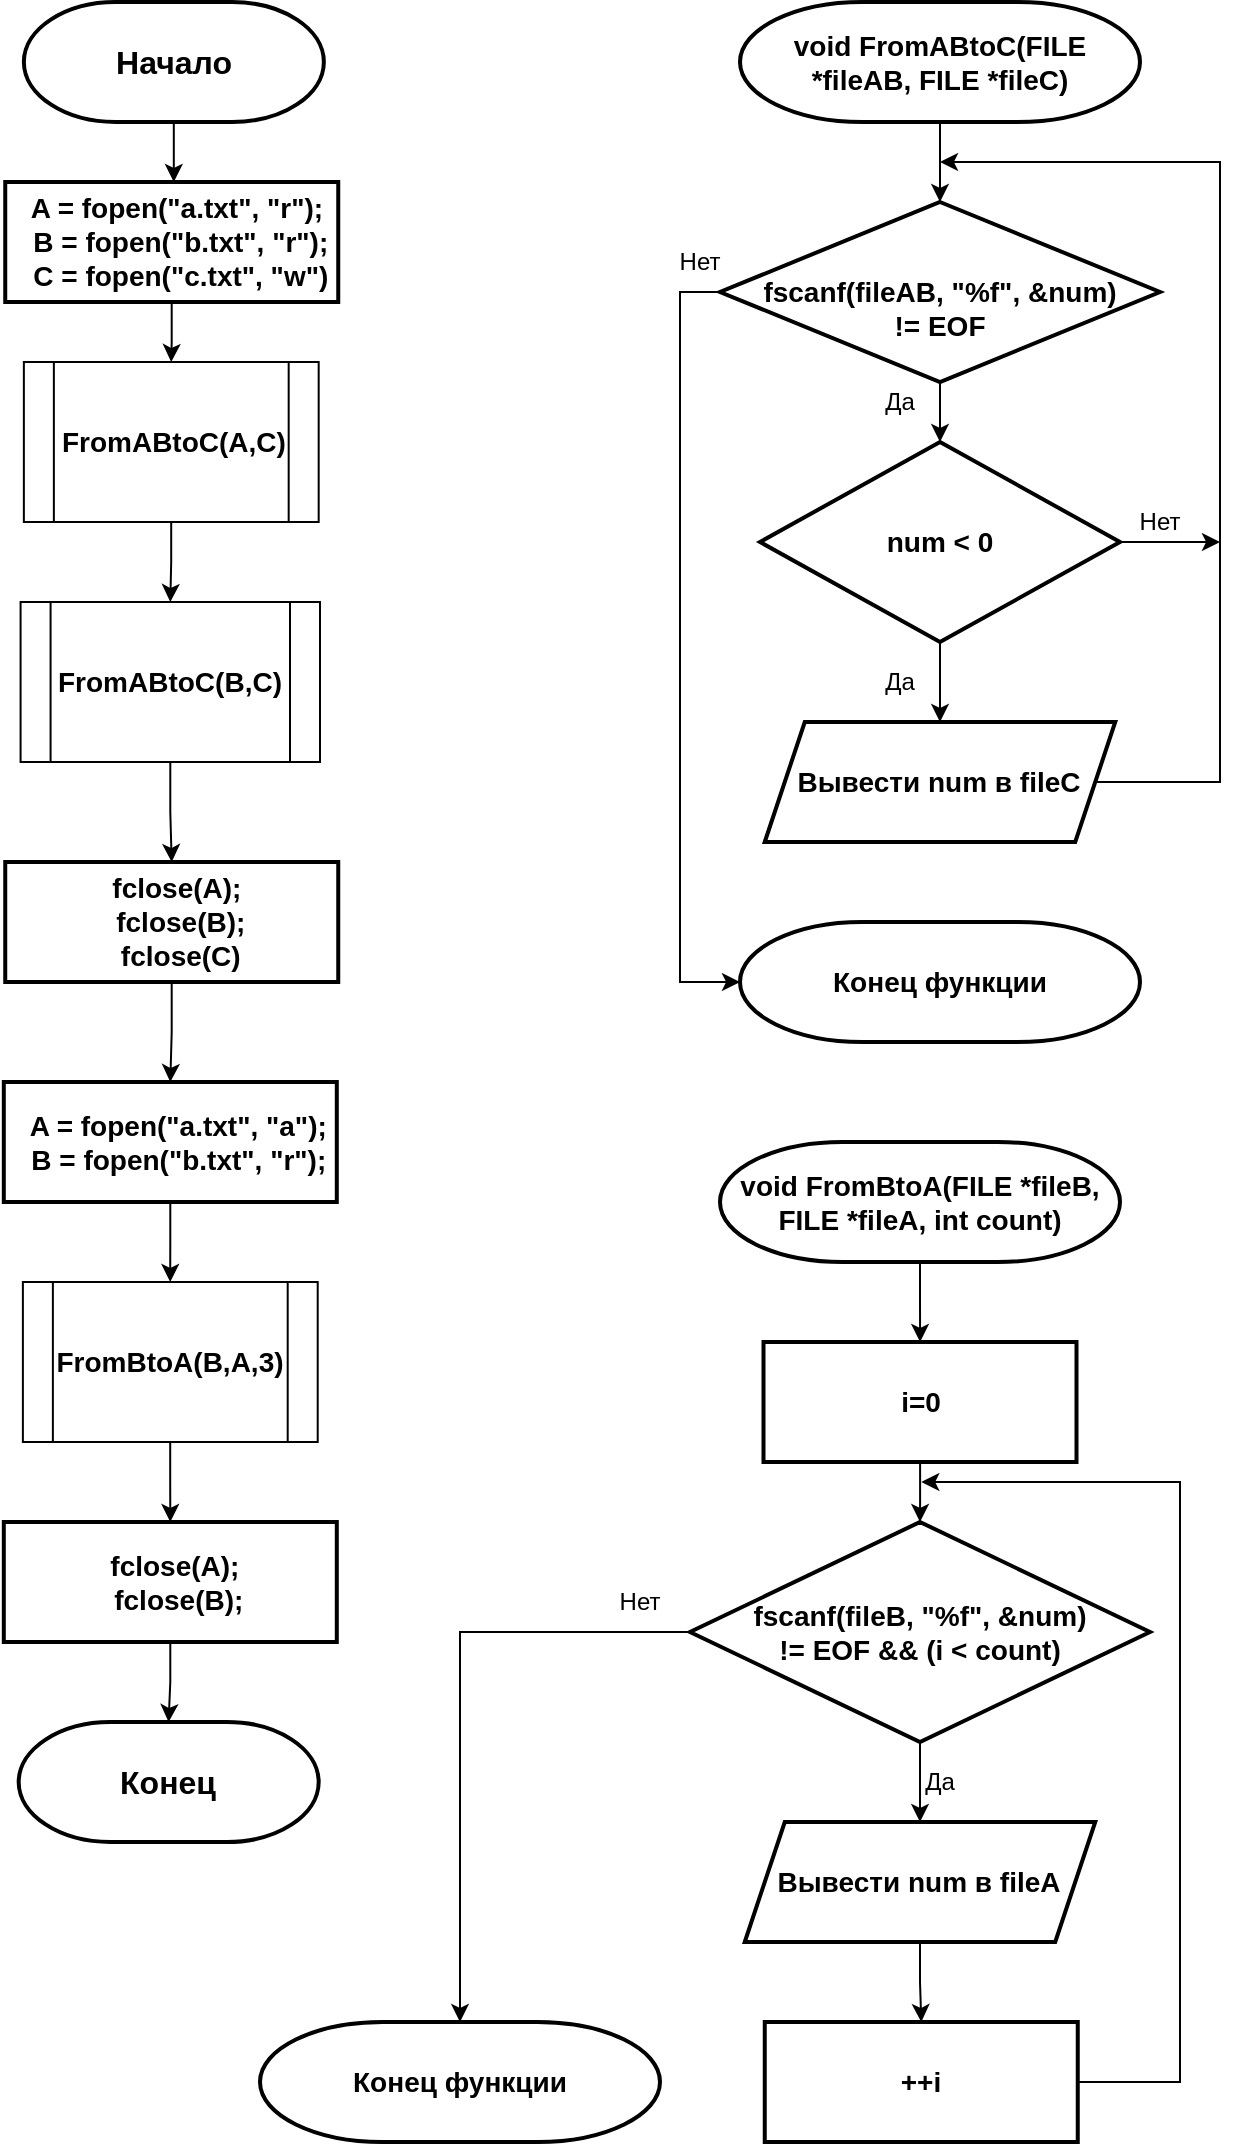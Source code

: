 <mxfile version="15.1.3" type="device" pages="4"><diagram id="C5RBs43oDa-KdzZeNtuy" name="Page-1"><mxGraphModel dx="1086" dy="806" grid="1" gridSize="10" guides="1" tooltips="1" connect="1" arrows="1" fold="1" page="1" pageScale="1" pageWidth="827" pageHeight="1169" math="0" shadow="0"><root><mxCell id="WIyWlLk6GJQsqaUBKTNV-0"/><mxCell id="WIyWlLk6GJQsqaUBKTNV-1" parent="WIyWlLk6GJQsqaUBKTNV-0"/><mxCell id="Ptq85ESF5_KUYw3V7uQU-11" value="" style="edgeStyle=orthogonalEdgeStyle;rounded=0;orthogonalLoop=1;jettySize=auto;html=1;" parent="WIyWlLk6GJQsqaUBKTNV-1" source="hfvhWSDFtPX4NsBE54---0" edge="1"><mxGeometry relative="1" as="geometry"><mxPoint x="176.9" y="120" as="targetPoint"/></mxGeometry></mxCell><mxCell id="hfvhWSDFtPX4NsBE54---0" value="&lt;span style=&quot;font-size: 16px&quot;&gt;&lt;b&gt;Начало&lt;/b&gt;&lt;/span&gt;" style="strokeWidth=2;html=1;shape=mxgraph.flowchart.terminator;whiteSpace=wrap;" parent="WIyWlLk6GJQsqaUBKTNV-1" vertex="1"><mxGeometry x="101.93" y="30" width="150" height="60" as="geometry"/></mxCell><mxCell id="H31zPDQxsQDmhOIUPyNe-3" value="" style="edgeStyle=orthogonalEdgeStyle;rounded=0;orthogonalLoop=1;jettySize=auto;html=1;" edge="1" parent="WIyWlLk6GJQsqaUBKTNV-1" source="hXDG-T_pH44iDQWwBzUL-0" target="H31zPDQxsQDmhOIUPyNe-2"><mxGeometry relative="1" as="geometry"/></mxCell><mxCell id="hXDG-T_pH44iDQWwBzUL-0" value="&lt;div&gt;&lt;div&gt;&lt;span style=&quot;font-size: 14px&quot;&gt;&lt;b&gt;&amp;nbsp;A = fopen(&quot;a.txt&quot;, &quot;r&quot;);&lt;/b&gt;&lt;/span&gt;&lt;/div&gt;&lt;div&gt;&lt;span style=&quot;font-size: 14px&quot;&gt;&lt;b&gt;&amp;nbsp; B = fopen(&quot;b.txt&quot;, &quot;r&quot;);&lt;/b&gt;&lt;/span&gt;&lt;/div&gt;&lt;div&gt;&lt;span style=&quot;font-size: 14px&quot;&gt;&lt;b&gt;&amp;nbsp; C = fopen(&quot;c.txt&quot;, &quot;w&quot;)&lt;/b&gt;&lt;/span&gt;&lt;/div&gt;&lt;/div&gt;" style="whiteSpace=wrap;html=1;strokeWidth=2;align=center;" parent="WIyWlLk6GJQsqaUBKTNV-1" vertex="1"><mxGeometry x="92.62" y="120" width="166.5" height="60" as="geometry"/></mxCell><mxCell id="wGwlai-YhHOn2gVSlIDy-25" value="&lt;span style=&quot;font-size: 16px&quot;&gt;&lt;b&gt;Конец&lt;/b&gt;&lt;/span&gt;" style="strokeWidth=2;html=1;shape=mxgraph.flowchart.terminator;whiteSpace=wrap;" parent="WIyWlLk6GJQsqaUBKTNV-1" vertex="1"><mxGeometry x="99.34" y="890" width="150" height="60" as="geometry"/></mxCell><mxCell id="G3HCpw6bxkaYutHlqhO_-2" value="" style="edgeStyle=orthogonalEdgeStyle;rounded=0;orthogonalLoop=1;jettySize=auto;html=1;" edge="1" parent="WIyWlLk6GJQsqaUBKTNV-1" source="wGwlai-YhHOn2gVSlIDy-27" target="G3HCpw6bxkaYutHlqhO_-0"><mxGeometry relative="1" as="geometry"/></mxCell><mxCell id="wGwlai-YhHOn2gVSlIDy-27" value="&lt;span style=&quot;font-size: 14px&quot;&gt;&lt;b&gt;void FromABtoC(FILE *fileAB, FILE *fileC)&lt;/b&gt;&lt;/span&gt;" style="strokeWidth=2;html=1;shape=mxgraph.flowchart.terminator;whiteSpace=wrap;" parent="WIyWlLk6GJQsqaUBKTNV-1" vertex="1"><mxGeometry x="460" y="30" width="200" height="60" as="geometry"/></mxCell><mxCell id="wGwlai-YhHOn2gVSlIDy-39" value="&lt;span style=&quot;font-size: 14px&quot;&gt;&lt;b&gt;Конец функции&lt;/b&gt;&lt;/span&gt;" style="strokeWidth=2;html=1;shape=mxgraph.flowchart.terminator;whiteSpace=wrap;" parent="WIyWlLk6GJQsqaUBKTNV-1" vertex="1"><mxGeometry x="460" y="490" width="200" height="60" as="geometry"/></mxCell><mxCell id="H31zPDQxsQDmhOIUPyNe-7" value="" style="edgeStyle=orthogonalEdgeStyle;rounded=0;orthogonalLoop=1;jettySize=auto;html=1;" edge="1" parent="WIyWlLk6GJQsqaUBKTNV-1" source="H31zPDQxsQDmhOIUPyNe-0" target="H31zPDQxsQDmhOIUPyNe-6"><mxGeometry relative="1" as="geometry"/></mxCell><mxCell id="H31zPDQxsQDmhOIUPyNe-0" value="&lt;div&gt;&lt;b style=&quot;font-size: 14px&quot;&gt;FromABtoC(B,C)&lt;/b&gt;&lt;br&gt;&lt;/div&gt;" style="shape=process;whiteSpace=wrap;html=1;backgroundOutline=1;" vertex="1" parent="WIyWlLk6GJQsqaUBKTNV-1"><mxGeometry x="100.29" y="330" width="149.71" height="80" as="geometry"/></mxCell><mxCell id="H31zPDQxsQDmhOIUPyNe-4" value="" style="edgeStyle=orthogonalEdgeStyle;rounded=0;orthogonalLoop=1;jettySize=auto;html=1;" edge="1" parent="WIyWlLk6GJQsqaUBKTNV-1" source="H31zPDQxsQDmhOIUPyNe-2" target="H31zPDQxsQDmhOIUPyNe-0"><mxGeometry relative="1" as="geometry"/></mxCell><mxCell id="H31zPDQxsQDmhOIUPyNe-2" value="&lt;div&gt;&lt;b style=&quot;font-size: 14px&quot;&gt;&amp;nbsp;FromABtoC(A,C)&lt;/b&gt;&lt;br&gt;&lt;/div&gt;" style="shape=process;whiteSpace=wrap;html=1;backgroundOutline=1;" vertex="1" parent="WIyWlLk6GJQsqaUBKTNV-1"><mxGeometry x="101.93" y="210" width="147.41" height="80" as="geometry"/></mxCell><mxCell id="H31zPDQxsQDmhOIUPyNe-12" value="" style="edgeStyle=orthogonalEdgeStyle;rounded=0;orthogonalLoop=1;jettySize=auto;html=1;" edge="1" parent="WIyWlLk6GJQsqaUBKTNV-1" source="H31zPDQxsQDmhOIUPyNe-6" target="H31zPDQxsQDmhOIUPyNe-8"><mxGeometry relative="1" as="geometry"/></mxCell><mxCell id="H31zPDQxsQDmhOIUPyNe-6" value="&lt;div&gt;&lt;b style=&quot;font-size: 14px&quot;&gt;&amp;nbsp;fclose(A);&lt;/b&gt;&lt;br&gt;&lt;/div&gt;&lt;div&gt;&lt;span style=&quot;font-size: 14px&quot;&gt;&lt;b&gt;&amp;nbsp; fclose(B);&lt;/b&gt;&lt;/span&gt;&lt;/div&gt;&lt;div&gt;&lt;span style=&quot;font-size: 14px&quot;&gt;&lt;b&gt;&amp;nbsp; fclose(C)&lt;/b&gt;&lt;/span&gt;&lt;/div&gt;" style="whiteSpace=wrap;html=1;strokeWidth=2;align=center;" vertex="1" parent="WIyWlLk6GJQsqaUBKTNV-1"><mxGeometry x="92.62" y="460" width="166.5" height="60" as="geometry"/></mxCell><mxCell id="H31zPDQxsQDmhOIUPyNe-11" value="" style="edgeStyle=orthogonalEdgeStyle;rounded=0;orthogonalLoop=1;jettySize=auto;html=1;" edge="1" parent="WIyWlLk6GJQsqaUBKTNV-1" source="H31zPDQxsQDmhOIUPyNe-8" target="H31zPDQxsQDmhOIUPyNe-9"><mxGeometry relative="1" as="geometry"/></mxCell><mxCell id="H31zPDQxsQDmhOIUPyNe-8" value="&lt;div&gt;&lt;b style=&quot;font-size: 14px&quot;&gt;&amp;nbsp; A = fopen(&quot;a.txt&quot;, &quot;a&quot;);&lt;/b&gt;&lt;br&gt;&lt;/div&gt;&lt;div&gt;&lt;span style=&quot;font-size: 14px&quot;&gt;&lt;b&gt;&amp;nbsp; B = fopen(&quot;b.txt&quot;, &quot;r&quot;);&lt;/b&gt;&lt;/span&gt;&lt;/div&gt;" style="whiteSpace=wrap;html=1;strokeWidth=2;align=center;" vertex="1" parent="WIyWlLk6GJQsqaUBKTNV-1"><mxGeometry x="91.9" y="570" width="166.5" height="60" as="geometry"/></mxCell><mxCell id="H31zPDQxsQDmhOIUPyNe-14" value="" style="edgeStyle=orthogonalEdgeStyle;rounded=0;orthogonalLoop=1;jettySize=auto;html=1;" edge="1" parent="WIyWlLk6GJQsqaUBKTNV-1" source="H31zPDQxsQDmhOIUPyNe-9" target="H31zPDQxsQDmhOIUPyNe-13"><mxGeometry relative="1" as="geometry"/></mxCell><mxCell id="H31zPDQxsQDmhOIUPyNe-9" value="&lt;div&gt;&lt;span style=&quot;font-size: 14px&quot;&gt;&lt;b&gt;FromBtoA(B,A,3)&lt;/b&gt;&lt;/span&gt;&lt;br&gt;&lt;/div&gt;" style="shape=process;whiteSpace=wrap;html=1;backgroundOutline=1;" vertex="1" parent="WIyWlLk6GJQsqaUBKTNV-1"><mxGeometry x="101.44" y="670" width="147.41" height="80" as="geometry"/></mxCell><mxCell id="H31zPDQxsQDmhOIUPyNe-15" value="" style="edgeStyle=orthogonalEdgeStyle;rounded=0;orthogonalLoop=1;jettySize=auto;html=1;" edge="1" parent="WIyWlLk6GJQsqaUBKTNV-1" source="H31zPDQxsQDmhOIUPyNe-13" target="wGwlai-YhHOn2gVSlIDy-25"><mxGeometry relative="1" as="geometry"/></mxCell><mxCell id="H31zPDQxsQDmhOIUPyNe-13" value="&lt;div&gt;&lt;b style=&quot;font-size: 14px&quot;&gt;&amp;nbsp;fclose(A);&lt;/b&gt;&lt;br&gt;&lt;/div&gt;&lt;div&gt;&lt;span style=&quot;font-size: 14px&quot;&gt;&lt;b&gt;&amp;nbsp; fclose(B);&lt;/b&gt;&lt;/span&gt;&lt;/div&gt;" style="whiteSpace=wrap;html=1;strokeWidth=2;align=center;" vertex="1" parent="WIyWlLk6GJQsqaUBKTNV-1"><mxGeometry x="91.9" y="790" width="166.5" height="60" as="geometry"/></mxCell><mxCell id="G3HCpw6bxkaYutHlqhO_-4" value="" style="edgeStyle=orthogonalEdgeStyle;rounded=0;orthogonalLoop=1;jettySize=auto;html=1;" edge="1" parent="WIyWlLk6GJQsqaUBKTNV-1" source="G3HCpw6bxkaYutHlqhO_-0" target="G3HCpw6bxkaYutHlqhO_-3"><mxGeometry relative="1" as="geometry"/></mxCell><mxCell id="oV9GXFtz3Xyc-6rgiZcI-5" style="edgeStyle=orthogonalEdgeStyle;rounded=0;orthogonalLoop=1;jettySize=auto;html=1;entryX=0;entryY=0.5;entryDx=0;entryDy=0;entryPerimeter=0;" edge="1" parent="WIyWlLk6GJQsqaUBKTNV-1" source="G3HCpw6bxkaYutHlqhO_-0" target="wGwlai-YhHOn2gVSlIDy-39"><mxGeometry relative="1" as="geometry"><Array as="points"><mxPoint x="430" y="175"/><mxPoint x="430" y="520"/></Array></mxGeometry></mxCell><mxCell id="G3HCpw6bxkaYutHlqhO_-0" value="&lt;span style=&quot;font-size: 14px&quot;&gt;&lt;b&gt;&lt;br&gt;fscanf(fileAB, &quot;%f&quot;, &amp;amp;num) &lt;br&gt;!= EOF&lt;/b&gt;&lt;/span&gt;" style="rhombus;whiteSpace=wrap;html=1;strokeWidth=2;" vertex="1" parent="WIyWlLk6GJQsqaUBKTNV-1"><mxGeometry x="450" y="130" width="220" height="90" as="geometry"/></mxCell><mxCell id="oV9GXFtz3Xyc-6rgiZcI-1" value="" style="edgeStyle=orthogonalEdgeStyle;rounded=0;orthogonalLoop=1;jettySize=auto;html=1;" edge="1" parent="WIyWlLk6GJQsqaUBKTNV-1" source="G3HCpw6bxkaYutHlqhO_-3" target="oV9GXFtz3Xyc-6rgiZcI-0"><mxGeometry relative="1" as="geometry"/></mxCell><mxCell id="oV9GXFtz3Xyc-6rgiZcI-4" style="edgeStyle=orthogonalEdgeStyle;rounded=0;orthogonalLoop=1;jettySize=auto;html=1;" edge="1" parent="WIyWlLk6GJQsqaUBKTNV-1" source="G3HCpw6bxkaYutHlqhO_-3"><mxGeometry relative="1" as="geometry"><mxPoint x="700" y="300" as="targetPoint"/></mxGeometry></mxCell><mxCell id="G3HCpw6bxkaYutHlqhO_-3" value="&lt;span style=&quot;font-size: 14px&quot;&gt;&lt;b&gt;num &amp;lt; 0&lt;/b&gt;&lt;/span&gt;" style="rhombus;whiteSpace=wrap;html=1;strokeWidth=2;" vertex="1" parent="WIyWlLk6GJQsqaUBKTNV-1"><mxGeometry x="470" y="250" width="180" height="100" as="geometry"/></mxCell><mxCell id="oV9GXFtz3Xyc-6rgiZcI-3" style="edgeStyle=orthogonalEdgeStyle;rounded=0;orthogonalLoop=1;jettySize=auto;html=1;" edge="1" parent="WIyWlLk6GJQsqaUBKTNV-1" source="oV9GXFtz3Xyc-6rgiZcI-0"><mxGeometry relative="1" as="geometry"><mxPoint x="560" y="110" as="targetPoint"/><Array as="points"><mxPoint x="700" y="420"/><mxPoint x="700" y="110"/></Array></mxGeometry></mxCell><mxCell id="oV9GXFtz3Xyc-6rgiZcI-0" value="&lt;font style=&quot;font-size: 14px&quot;&gt;&lt;b&gt;Вывести num в fileC&lt;/b&gt;&lt;b&gt;&lt;br&gt;&lt;/b&gt;&lt;/font&gt;" style="shape=parallelogram;perimeter=parallelogramPerimeter;whiteSpace=wrap;html=1;fixedSize=1;strokeWidth=2;" vertex="1" parent="WIyWlLk6GJQsqaUBKTNV-1"><mxGeometry x="472.38" y="390" width="175.24" height="60" as="geometry"/></mxCell><mxCell id="FTjiBq8rA7sNp2hpqfZW-0" value="Нет" style="text;html=1;strokeColor=none;fillColor=none;align=center;verticalAlign=middle;whiteSpace=wrap;rounded=0;" vertex="1" parent="WIyWlLk6GJQsqaUBKTNV-1"><mxGeometry x="650" y="280" width="40" height="20" as="geometry"/></mxCell><mxCell id="FTjiBq8rA7sNp2hpqfZW-1" value="Нет" style="text;html=1;strokeColor=none;fillColor=none;align=center;verticalAlign=middle;whiteSpace=wrap;rounded=0;" vertex="1" parent="WIyWlLk6GJQsqaUBKTNV-1"><mxGeometry x="420" y="150" width="40" height="20" as="geometry"/></mxCell><mxCell id="Wok4RfOipaQFOhetkYJ--0" value="Да" style="text;html=1;strokeColor=none;fillColor=none;align=center;verticalAlign=middle;whiteSpace=wrap;rounded=0;" vertex="1" parent="WIyWlLk6GJQsqaUBKTNV-1"><mxGeometry x="520" y="360" width="40" height="20" as="geometry"/></mxCell><mxCell id="Wok4RfOipaQFOhetkYJ--1" value="Да" style="text;html=1;strokeColor=none;fillColor=none;align=center;verticalAlign=middle;whiteSpace=wrap;rounded=0;" vertex="1" parent="WIyWlLk6GJQsqaUBKTNV-1"><mxGeometry x="520" y="220" width="40" height="20" as="geometry"/></mxCell><mxCell id="Wok4RfOipaQFOhetkYJ--4" value="" style="edgeStyle=orthogonalEdgeStyle;rounded=0;orthogonalLoop=1;jettySize=auto;html=1;" edge="1" parent="WIyWlLk6GJQsqaUBKTNV-1" source="Wok4RfOipaQFOhetkYJ--2" target="Wok4RfOipaQFOhetkYJ--3"><mxGeometry relative="1" as="geometry"/></mxCell><mxCell id="Wok4RfOipaQFOhetkYJ--2" value="&lt;span style=&quot;font-size: 14px&quot;&gt;&lt;b&gt;void FromBtoA(FILE *fileB, FILE *fileA, int count)&lt;/b&gt;&lt;/span&gt;" style="strokeWidth=2;html=1;shape=mxgraph.flowchart.terminator;whiteSpace=wrap;" vertex="1" parent="WIyWlLk6GJQsqaUBKTNV-1"><mxGeometry x="450" y="600" width="200" height="60" as="geometry"/></mxCell><mxCell id="Wok4RfOipaQFOhetkYJ--6" value="" style="edgeStyle=orthogonalEdgeStyle;rounded=0;orthogonalLoop=1;jettySize=auto;html=1;" edge="1" parent="WIyWlLk6GJQsqaUBKTNV-1" source="Wok4RfOipaQFOhetkYJ--3" target="Wok4RfOipaQFOhetkYJ--5"><mxGeometry relative="1" as="geometry"/></mxCell><mxCell id="Wok4RfOipaQFOhetkYJ--3" value="&lt;span style=&quot;font-size: 14px&quot;&gt;&lt;b&gt;i=0&lt;/b&gt;&lt;/span&gt;" style="whiteSpace=wrap;html=1;strokeWidth=2;align=center;" vertex="1" parent="WIyWlLk6GJQsqaUBKTNV-1"><mxGeometry x="471.75" y="700" width="156.5" height="60" as="geometry"/></mxCell><mxCell id="Wok4RfOipaQFOhetkYJ--11" value="" style="edgeStyle=orthogonalEdgeStyle;rounded=0;orthogonalLoop=1;jettySize=auto;html=1;" edge="1" parent="WIyWlLk6GJQsqaUBKTNV-1" source="Wok4RfOipaQFOhetkYJ--5" target="Wok4RfOipaQFOhetkYJ--9"><mxGeometry relative="1" as="geometry"/></mxCell><mxCell id="Wok4RfOipaQFOhetkYJ--18" style="edgeStyle=orthogonalEdgeStyle;rounded=0;orthogonalLoop=1;jettySize=auto;html=1;entryX=0.5;entryY=0;entryDx=0;entryDy=0;entryPerimeter=0;" edge="1" parent="WIyWlLk6GJQsqaUBKTNV-1" source="Wok4RfOipaQFOhetkYJ--5" target="Wok4RfOipaQFOhetkYJ--13"><mxGeometry relative="1" as="geometry"/></mxCell><mxCell id="Wok4RfOipaQFOhetkYJ--5" value="&lt;span style=&quot;font-size: 14px&quot;&gt;&lt;b&gt;fscanf(fileB, &quot;%f&quot;, &amp;amp;num) &lt;br&gt;!= EOF &amp;amp;&amp;amp; (i &amp;lt; count)&lt;/b&gt;&lt;/span&gt;" style="rhombus;whiteSpace=wrap;html=1;strokeWidth=2;" vertex="1" parent="WIyWlLk6GJQsqaUBKTNV-1"><mxGeometry x="435" y="790" width="230" height="110" as="geometry"/></mxCell><mxCell id="Wok4RfOipaQFOhetkYJ--17" style="edgeStyle=orthogonalEdgeStyle;rounded=0;orthogonalLoop=1;jettySize=auto;html=1;" edge="1" parent="WIyWlLk6GJQsqaUBKTNV-1" source="Wok4RfOipaQFOhetkYJ--7"><mxGeometry relative="1" as="geometry"><mxPoint x="550.63" y="770" as="targetPoint"/><Array as="points"><mxPoint x="680" y="1070"/><mxPoint x="680" y="770"/></Array></mxGeometry></mxCell><mxCell id="Wok4RfOipaQFOhetkYJ--7" value="&lt;span style=&quot;font-size: 14px&quot;&gt;&lt;b&gt;++i&lt;/b&gt;&lt;/span&gt;" style="whiteSpace=wrap;html=1;strokeWidth=2;align=center;" vertex="1" parent="WIyWlLk6GJQsqaUBKTNV-1"><mxGeometry x="472.38" y="1040" width="156.5" height="60" as="geometry"/></mxCell><mxCell id="Wok4RfOipaQFOhetkYJ--12" value="" style="edgeStyle=orthogonalEdgeStyle;rounded=0;orthogonalLoop=1;jettySize=auto;html=1;" edge="1" parent="WIyWlLk6GJQsqaUBKTNV-1" source="Wok4RfOipaQFOhetkYJ--9" target="Wok4RfOipaQFOhetkYJ--7"><mxGeometry relative="1" as="geometry"/></mxCell><mxCell id="Wok4RfOipaQFOhetkYJ--9" value="&lt;font style=&quot;font-size: 14px&quot;&gt;&lt;b&gt;Вывести num в fileA&lt;/b&gt;&lt;b&gt;&lt;br&gt;&lt;/b&gt;&lt;/font&gt;" style="shape=parallelogram;perimeter=parallelogramPerimeter;whiteSpace=wrap;html=1;fixedSize=1;strokeWidth=2;" vertex="1" parent="WIyWlLk6GJQsqaUBKTNV-1"><mxGeometry x="462.38" y="940" width="175.24" height="60" as="geometry"/></mxCell><mxCell id="Wok4RfOipaQFOhetkYJ--13" value="&lt;span style=&quot;font-size: 14px&quot;&gt;&lt;b&gt;Конец функции&lt;/b&gt;&lt;/span&gt;" style="strokeWidth=2;html=1;shape=mxgraph.flowchart.terminator;whiteSpace=wrap;" vertex="1" parent="WIyWlLk6GJQsqaUBKTNV-1"><mxGeometry x="220" y="1040" width="200" height="60" as="geometry"/></mxCell><mxCell id="Wok4RfOipaQFOhetkYJ--19" value="Нет" style="text;html=1;strokeColor=none;fillColor=none;align=center;verticalAlign=middle;whiteSpace=wrap;rounded=0;" vertex="1" parent="WIyWlLk6GJQsqaUBKTNV-1"><mxGeometry x="390" y="820" width="40" height="20" as="geometry"/></mxCell><mxCell id="Wok4RfOipaQFOhetkYJ--20" value="Да" style="text;html=1;strokeColor=none;fillColor=none;align=center;verticalAlign=middle;whiteSpace=wrap;rounded=0;" vertex="1" parent="WIyWlLk6GJQsqaUBKTNV-1"><mxGeometry x="540" y="910" width="40" height="20" as="geometry"/></mxCell></root></mxGraphModel></diagram><diagram id="lX83ypKC1aM4emzb1Q5z" name="Страница 2"><mxGraphModel dx="1086" dy="806" grid="1" gridSize="10" guides="1" tooltips="1" connect="1" arrows="1" fold="1" page="1" pageScale="1" pageWidth="827" pageHeight="1169" math="0" shadow="0"><root><mxCell id="vwYXbMTYnCCBdXtdUReJ-0"/><mxCell id="vwYXbMTYnCCBdXtdUReJ-1" parent="vwYXbMTYnCCBdXtdUReJ-0"/><mxCell id="ei7x9HeuVOWxZriD2nOq-8" value="" style="edgeStyle=orthogonalEdgeStyle;rounded=0;orthogonalLoop=1;jettySize=auto;html=1;" parent="vwYXbMTYnCCBdXtdUReJ-1" source="s8onxrJNwcTlxJqGMMtF-0" target="_80FU2v465T9VVdTDA2p-0" edge="1"><mxGeometry relative="1" as="geometry"/></mxCell><mxCell id="s8onxrJNwcTlxJqGMMtF-0" value="&lt;b style=&quot;font-size: 14px&quot;&gt;RandomMatrix (int mtrx[][n]&lt;/b&gt;&lt;b style=&quot;font-size: 14px&quot;&gt;)&lt;/b&gt;" style="strokeWidth=2;html=1;shape=mxgraph.flowchart.terminator;whiteSpace=wrap;" parent="vwYXbMTYnCCBdXtdUReJ-1" vertex="1"><mxGeometry x="140" y="50" width="200" height="60" as="geometry"/></mxCell><mxCell id="ei7x9HeuVOWxZriD2nOq-9" value="" style="edgeStyle=orthogonalEdgeStyle;rounded=0;orthogonalLoop=1;jettySize=auto;html=1;" parent="vwYXbMTYnCCBdXtdUReJ-1" source="_80FU2v465T9VVdTDA2p-0" target="ei7x9HeuVOWxZriD2nOq-3" edge="1"><mxGeometry relative="1" as="geometry"/></mxCell><mxCell id="_80FU2v465T9VVdTDA2p-0" value="&lt;div style=&quot;font-size: 14px&quot;&gt;&lt;div&gt;&lt;b&gt;a_min=0&lt;/b&gt;&lt;/div&gt;&lt;div&gt;&lt;b&gt;a_max=0&lt;/b&gt;&lt;b&gt;&lt;br&gt;&lt;/b&gt;&lt;/div&gt;&lt;/div&gt;" style="whiteSpace=wrap;html=1;strokeWidth=2;align=center;" parent="vwYXbMTYnCCBdXtdUReJ-1" vertex="1"><mxGeometry x="156.75" y="150" width="166.5" height="60" as="geometry"/></mxCell><mxCell id="ei7x9HeuVOWxZriD2nOq-10" value="" style="edgeStyle=orthogonalEdgeStyle;rounded=0;orthogonalLoop=1;jettySize=auto;html=1;" parent="vwYXbMTYnCCBdXtdUReJ-1" source="ei7x9HeuVOWxZriD2nOq-3" target="ei7x9HeuVOWxZriD2nOq-5" edge="1"><mxGeometry relative="1" as="geometry"/></mxCell><mxCell id="YUIhYdVwMjZ5DYxQp4b9-1" style="edgeStyle=orthogonalEdgeStyle;rounded=0;orthogonalLoop=1;jettySize=auto;html=1;entryX=0.5;entryY=0;entryDx=0;entryDy=0;entryPerimeter=0;" parent="vwYXbMTYnCCBdXtdUReJ-1" source="ei7x9HeuVOWxZriD2nOq-3" target="YUIhYdVwMjZ5DYxQp4b9-0" edge="1"><mxGeometry relative="1" as="geometry"><Array as="points"><mxPoint x="130" y="280"/><mxPoint x="130" y="440"/><mxPoint x="240" y="440"/></Array></mxGeometry></mxCell><mxCell id="ei7x9HeuVOWxZriD2nOq-3" value="&lt;b style=&quot;font-size: 14px&quot;&gt;a_min &amp;gt;=&amp;nbsp;&lt;/b&gt;&lt;b style=&quot;font-size: 14px&quot;&gt;a_max&lt;/b&gt;" style="rhombus;whiteSpace=wrap;html=1;strokeWidth=2;" parent="vwYXbMTYnCCBdXtdUReJ-1" vertex="1"><mxGeometry x="165" y="240" width="150" height="80" as="geometry"/></mxCell><mxCell id="YUIhYdVwMjZ5DYxQp4b9-2" style="edgeStyle=orthogonalEdgeStyle;rounded=0;orthogonalLoop=1;jettySize=auto;html=1;" parent="vwYXbMTYnCCBdXtdUReJ-1" source="ei7x9HeuVOWxZriD2nOq-5" edge="1"><mxGeometry relative="1" as="geometry"><mxPoint x="240" y="230" as="targetPoint"/><Array as="points"><mxPoint x="360" y="380"/><mxPoint x="360" y="230"/></Array></mxGeometry></mxCell><mxCell id="ei7x9HeuVOWxZriD2nOq-5" value="&lt;font style=&quot;font-size: 14px&quot;&gt;&lt;b&gt;Ввести диапазон &lt;br&gt;допуст. знач.&lt;br&gt;&lt;/b&gt;&lt;/font&gt;" style="shape=parallelogram;perimeter=parallelogramPerimeter;whiteSpace=wrap;html=1;fixedSize=1;strokeWidth=2;" parent="vwYXbMTYnCCBdXtdUReJ-1" vertex="1"><mxGeometry x="152.38" y="350" width="175.24" height="60" as="geometry"/></mxCell><mxCell id="ei7x9HeuVOWxZriD2nOq-7" value="Нет" style="text;html=1;strokeColor=none;fillColor=none;align=center;verticalAlign=middle;whiteSpace=wrap;rounded=0;" parent="vwYXbMTYnCCBdXtdUReJ-1" vertex="1"><mxGeometry x="125" y="260" width="40" height="20" as="geometry"/></mxCell><mxCell id="ei7x9HeuVOWxZriD2nOq-11" value="Да" style="text;html=1;strokeColor=none;fillColor=none;align=center;verticalAlign=middle;whiteSpace=wrap;rounded=0;" parent="vwYXbMTYnCCBdXtdUReJ-1" vertex="1"><mxGeometry x="190" y="320" width="40" height="20" as="geometry"/></mxCell><mxCell id="JQpGlK46mMrhW7uLU7D6-1" value="" style="edgeStyle=orthogonalEdgeStyle;rounded=0;orthogonalLoop=1;jettySize=auto;html=1;" parent="vwYXbMTYnCCBdXtdUReJ-1" source="YUIhYdVwMjZ5DYxQp4b9-0" target="JQpGlK46mMrhW7uLU7D6-0" edge="1"><mxGeometry relative="1" as="geometry"/></mxCell><mxCell id="YUIhYdVwMjZ5DYxQp4b9-0" value="&lt;span style=&quot;font-size: 14px&quot;&gt;&lt;b&gt;i=0;i&amp;lt;N;i++&lt;/b&gt;&lt;/span&gt;" style="strokeWidth=2;html=1;shape=mxgraph.flowchart.loop_limit;whiteSpace=wrap;" parent="vwYXbMTYnCCBdXtdUReJ-1" vertex="1"><mxGeometry x="171.5" y="470" width="137" height="70" as="geometry"/></mxCell><mxCell id="puc0I5g4IkVWAAj04Hdy-2" value="" style="edgeStyle=orthogonalEdgeStyle;rounded=0;orthogonalLoop=1;jettySize=auto;html=1;" parent="vwYXbMTYnCCBdXtdUReJ-1" source="JQpGlK46mMrhW7uLU7D6-0" target="oHnkA6MNSmn7bzBruakG-0" edge="1"><mxGeometry relative="1" as="geometry"/></mxCell><mxCell id="JQpGlK46mMrhW7uLU7D6-0" value="&lt;span style=&quot;font-size: 14px&quot;&gt;&lt;b&gt;j=0;j&amp;lt;N;j++&lt;/b&gt;&lt;/span&gt;" style="strokeWidth=2;html=1;shape=mxgraph.flowchart.loop_limit;whiteSpace=wrap;" parent="vwYXbMTYnCCBdXtdUReJ-1" vertex="1"><mxGeometry x="171.5" y="580" width="137" height="70" as="geometry"/></mxCell><mxCell id="puc0I5g4IkVWAAj04Hdy-3" value="" style="edgeStyle=orthogonalEdgeStyle;rounded=0;orthogonalLoop=1;jettySize=auto;html=1;" parent="vwYXbMTYnCCBdXtdUReJ-1" source="oHnkA6MNSmn7bzBruakG-0" target="puc0I5g4IkVWAAj04Hdy-1" edge="1"><mxGeometry relative="1" as="geometry"/></mxCell><mxCell id="oHnkA6MNSmn7bzBruakG-0" value="&lt;div style=&quot;font-size: 14px&quot;&gt;&lt;b&gt;mtrx[i][j] = rand()%&lt;/b&gt;&lt;br&gt;&lt;/div&gt;&lt;div style=&quot;font-size: 14px&quot;&gt;&lt;b&gt;(a_max-a_min)+a_min&lt;/b&gt;&lt;/div&gt;" style="whiteSpace=wrap;html=1;strokeWidth=2;align=center;" parent="vwYXbMTYnCCBdXtdUReJ-1" vertex="1"><mxGeometry x="156.75" y="680" width="166.5" height="60" as="geometry"/></mxCell><mxCell id="NThgmvg3vM_g3SxpDERL-1" value="" style="edgeStyle=orthogonalEdgeStyle;rounded=0;orthogonalLoop=1;jettySize=auto;html=1;" parent="vwYXbMTYnCCBdXtdUReJ-1" source="puc0I5g4IkVWAAj04Hdy-0" target="NThgmvg3vM_g3SxpDERL-0" edge="1"><mxGeometry relative="1" as="geometry"/></mxCell><mxCell id="puc0I5g4IkVWAAj04Hdy-0" value="&lt;span style=&quot;font-size: 14px&quot;&gt;&lt;b&gt;i&lt;/b&gt;&lt;/span&gt;" style="strokeWidth=2;html=1;shape=mxgraph.flowchart.loop_limit;whiteSpace=wrap;direction=west;" parent="vwYXbMTYnCCBdXtdUReJ-1" vertex="1"><mxGeometry x="171.5" y="880" width="137" height="70" as="geometry"/></mxCell><mxCell id="puc0I5g4IkVWAAj04Hdy-4" value="" style="edgeStyle=orthogonalEdgeStyle;rounded=0;orthogonalLoop=1;jettySize=auto;html=1;" parent="vwYXbMTYnCCBdXtdUReJ-1" source="puc0I5g4IkVWAAj04Hdy-1" target="puc0I5g4IkVWAAj04Hdy-0" edge="1"><mxGeometry relative="1" as="geometry"/></mxCell><mxCell id="puc0I5g4IkVWAAj04Hdy-1" value="&lt;span style=&quot;font-size: 14px&quot;&gt;&lt;b&gt;j&lt;/b&gt;&lt;/span&gt;" style="strokeWidth=2;html=1;shape=mxgraph.flowchart.loop_limit;whiteSpace=wrap;direction=west;" parent="vwYXbMTYnCCBdXtdUReJ-1" vertex="1"><mxGeometry x="171.5" y="780" width="137" height="70" as="geometry"/></mxCell><mxCell id="NThgmvg3vM_g3SxpDERL-0" value="&lt;span style=&quot;font-size: 14px&quot;&gt;&lt;b&gt;Конец функции&lt;/b&gt;&lt;/span&gt;" style="strokeWidth=2;html=1;shape=mxgraph.flowchart.terminator;whiteSpace=wrap;" parent="vwYXbMTYnCCBdXtdUReJ-1" vertex="1"><mxGeometry x="140" y="990" width="200" height="60" as="geometry"/></mxCell><mxCell id="hm_vHSYEPTgXi9cZxfTu-4" value="" style="edgeStyle=orthogonalEdgeStyle;rounded=0;orthogonalLoop=1;jettySize=auto;html=1;" parent="vwYXbMTYnCCBdXtdUReJ-1" source="hm_vHSYEPTgXi9cZxfTu-0" target="hm_vHSYEPTgXi9cZxfTu-2" edge="1"><mxGeometry relative="1" as="geometry"/></mxCell><mxCell id="hm_vHSYEPTgXi9cZxfTu-0" value="&lt;b style=&quot;font-size: 14px&quot;&gt;PrintMatrix (int mtrx[][n]&lt;/b&gt;&lt;b style=&quot;font-size: 14px&quot;&gt;)&lt;/b&gt;" style="strokeWidth=2;html=1;shape=mxgraph.flowchart.terminator;whiteSpace=wrap;" parent="vwYXbMTYnCCBdXtdUReJ-1" vertex="1"><mxGeometry x="510" y="50" width="200" height="60" as="geometry"/></mxCell><mxCell id="hm_vHSYEPTgXi9cZxfTu-8" value="" style="edgeStyle=orthogonalEdgeStyle;rounded=0;orthogonalLoop=1;jettySize=auto;html=1;" parent="vwYXbMTYnCCBdXtdUReJ-1" source="hm_vHSYEPTgXi9cZxfTu-1" target="hm_vHSYEPTgXi9cZxfTu-7" edge="1"><mxGeometry relative="1" as="geometry"/></mxCell><mxCell id="hm_vHSYEPTgXi9cZxfTu-1" value="&lt;span style=&quot;font-size: 14px&quot;&gt;&lt;b&gt;j=0;j&amp;lt;N;j++&lt;/b&gt;&lt;/span&gt;" style="strokeWidth=2;html=1;shape=mxgraph.flowchart.loop_limit;whiteSpace=wrap;" parent="vwYXbMTYnCCBdXtdUReJ-1" vertex="1"><mxGeometry x="541.5" y="270" width="137" height="70" as="geometry"/></mxCell><mxCell id="hm_vHSYEPTgXi9cZxfTu-5" value="" style="edgeStyle=orthogonalEdgeStyle;rounded=0;orthogonalLoop=1;jettySize=auto;html=1;" parent="vwYXbMTYnCCBdXtdUReJ-1" source="hm_vHSYEPTgXi9cZxfTu-2" target="hm_vHSYEPTgXi9cZxfTu-1" edge="1"><mxGeometry relative="1" as="geometry"/></mxCell><mxCell id="hm_vHSYEPTgXi9cZxfTu-2" value="&lt;span style=&quot;font-size: 14px&quot;&gt;&lt;b&gt;i=0;i&amp;lt;N;i++&lt;/b&gt;&lt;/span&gt;" style="strokeWidth=2;html=1;shape=mxgraph.flowchart.loop_limit;whiteSpace=wrap;" parent="vwYXbMTYnCCBdXtdUReJ-1" vertex="1"><mxGeometry x="541.5" y="160" width="137" height="70" as="geometry"/></mxCell><mxCell id="hm_vHSYEPTgXi9cZxfTu-11" value="" style="edgeStyle=orthogonalEdgeStyle;rounded=0;orthogonalLoop=1;jettySize=auto;html=1;" parent="vwYXbMTYnCCBdXtdUReJ-1" source="hm_vHSYEPTgXi9cZxfTu-7" target="hm_vHSYEPTgXi9cZxfTu-9" edge="1"><mxGeometry relative="1" as="geometry"/></mxCell><mxCell id="hm_vHSYEPTgXi9cZxfTu-7" value="&lt;font style=&quot;font-size: 14px&quot;&gt;&lt;b&gt;Вывести&amp;nbsp;&lt;/b&gt;&lt;b&gt;mtrx[i][j]&amp;nbsp;&lt;/b&gt;&lt;b&gt;&lt;br&gt;&lt;/b&gt;&lt;/font&gt;" style="shape=parallelogram;perimeter=parallelogramPerimeter;whiteSpace=wrap;html=1;fixedSize=1;strokeWidth=2;" parent="vwYXbMTYnCCBdXtdUReJ-1" vertex="1"><mxGeometry x="522.38" y="390" width="175.24" height="60" as="geometry"/></mxCell><mxCell id="hm_vHSYEPTgXi9cZxfTu-12" value="" style="edgeStyle=orthogonalEdgeStyle;rounded=0;orthogonalLoop=1;jettySize=auto;html=1;" parent="vwYXbMTYnCCBdXtdUReJ-1" source="hm_vHSYEPTgXi9cZxfTu-9" target="hm_vHSYEPTgXi9cZxfTu-10" edge="1"><mxGeometry relative="1" as="geometry"/></mxCell><mxCell id="hm_vHSYEPTgXi9cZxfTu-9" value="&lt;span style=&quot;font-size: 14px&quot;&gt;&lt;b&gt;j&lt;/b&gt;&lt;/span&gt;" style="strokeWidth=2;html=1;shape=mxgraph.flowchart.loop_limit;whiteSpace=wrap;direction=west;" parent="vwYXbMTYnCCBdXtdUReJ-1" vertex="1"><mxGeometry x="541.5" y="490" width="137" height="70" as="geometry"/></mxCell><mxCell id="Z-TtcTybSnbIKD1KQbND-1" value="" style="edgeStyle=orthogonalEdgeStyle;rounded=0;orthogonalLoop=1;jettySize=auto;html=1;" parent="vwYXbMTYnCCBdXtdUReJ-1" source="hm_vHSYEPTgXi9cZxfTu-10" target="Z-TtcTybSnbIKD1KQbND-0" edge="1"><mxGeometry relative="1" as="geometry"/></mxCell><mxCell id="hm_vHSYEPTgXi9cZxfTu-10" value="&lt;span style=&quot;font-size: 14px&quot;&gt;&lt;b&gt;i&lt;/b&gt;&lt;/span&gt;" style="strokeWidth=2;html=1;shape=mxgraph.flowchart.loop_limit;whiteSpace=wrap;direction=west;" parent="vwYXbMTYnCCBdXtdUReJ-1" vertex="1"><mxGeometry x="541.5" y="590" width="137" height="70" as="geometry"/></mxCell><mxCell id="Z-TtcTybSnbIKD1KQbND-0" value="&lt;span style=&quot;font-size: 14px&quot;&gt;&lt;b&gt;Конец функции&lt;/b&gt;&lt;/span&gt;" style="strokeWidth=2;html=1;shape=mxgraph.flowchart.terminator;whiteSpace=wrap;" parent="vwYXbMTYnCCBdXtdUReJ-1" vertex="1"><mxGeometry x="510" y="700" width="200" height="60" as="geometry"/></mxCell></root></mxGraphModel></diagram><diagram id="jt3p9BYYYDC6Tinf-TPD" name="Страница 3"><mxGraphModel dx="1422" dy="822" grid="1" gridSize="10" guides="1" tooltips="1" connect="1" arrows="1" fold="1" page="1" pageScale="1" pageWidth="827" pageHeight="1169" math="0" shadow="0"><root><mxCell id="WpCshPPMX-VAXTWZQgGv-0"/><mxCell id="WpCshPPMX-VAXTWZQgGv-1" parent="WpCshPPMX-VAXTWZQgGv-0"/><mxCell id="_tA5v-YJMLflrTCdRRyj-1" value="" style="edgeStyle=orthogonalEdgeStyle;rounded=0;orthogonalLoop=1;jettySize=auto;html=1;" edge="1" parent="WpCshPPMX-VAXTWZQgGv-1" source="D4smL7cEBnRMB4_FGSEB-0" target="zxvMxJ9RoHbyTZ1D94Fo-0"><mxGeometry relative="1" as="geometry"/></mxCell><mxCell id="D4smL7cEBnRMB4_FGSEB-0" value="&lt;b style=&quot;font-size: 14px&quot;&gt;PrintLowerMatrix &lt;br&gt;(int mtrx[][n]&lt;/b&gt;&lt;b style=&quot;font-size: 14px&quot;&gt;)&lt;/b&gt;" style="strokeWidth=2;html=1;shape=mxgraph.flowchart.terminator;whiteSpace=wrap;" vertex="1" parent="WpCshPPMX-VAXTWZQgGv-1"><mxGeometry x="110" y="30" width="200" height="60" as="geometry"/></mxCell><mxCell id="_tA5v-YJMLflrTCdRRyj-2" value="" style="edgeStyle=orthogonalEdgeStyle;rounded=0;orthogonalLoop=1;jettySize=auto;html=1;" edge="1" parent="WpCshPPMX-VAXTWZQgGv-1" source="zxvMxJ9RoHbyTZ1D94Fo-0" target="rgbWcglwhVUafYpFMP7X-0"><mxGeometry relative="1" as="geometry"/></mxCell><mxCell id="zxvMxJ9RoHbyTZ1D94Fo-0" value="&lt;span style=&quot;font-size: 14px&quot;&gt;&lt;b&gt;i=0;i&amp;lt;N;i++&lt;/b&gt;&lt;/span&gt;" style="strokeWidth=2;html=1;shape=mxgraph.flowchart.loop_limit;whiteSpace=wrap;" vertex="1" parent="WpCshPPMX-VAXTWZQgGv-1"><mxGeometry x="141.5" y="130" width="137" height="70" as="geometry"/></mxCell><mxCell id="_tA5v-YJMLflrTCdRRyj-3" value="" style="edgeStyle=orthogonalEdgeStyle;rounded=0;orthogonalLoop=1;jettySize=auto;html=1;" edge="1" parent="WpCshPPMX-VAXTWZQgGv-1" source="rgbWcglwhVUafYpFMP7X-0" target="_tA5v-YJMLflrTCdRRyj-0"><mxGeometry relative="1" as="geometry"/></mxCell><mxCell id="rgbWcglwhVUafYpFMP7X-0" value="&lt;span style=&quot;font-size: 14px&quot;&gt;&lt;b&gt;j=0;j&amp;lt;N;j++&lt;/b&gt;&lt;/span&gt;" style="strokeWidth=2;html=1;shape=mxgraph.flowchart.loop_limit;whiteSpace=wrap;" vertex="1" parent="WpCshPPMX-VAXTWZQgGv-1"><mxGeometry x="141.5" y="240" width="137" height="70" as="geometry"/></mxCell><mxCell id="_tA5v-YJMLflrTCdRRyj-7" value="" style="edgeStyle=orthogonalEdgeStyle;rounded=0;orthogonalLoop=1;jettySize=auto;html=1;" edge="1" parent="WpCshPPMX-VAXTWZQgGv-1" source="a0VGqS7Oo_yqemD9kavw-0" target="YNDA93i72KgrYTLAIWTT-0"><mxGeometry relative="1" as="geometry"/></mxCell><mxCell id="a0VGqS7Oo_yqemD9kavw-0" value="&lt;span style=&quot;font-size: 14px&quot;&gt;&lt;b&gt;j&lt;/b&gt;&lt;/span&gt;" style="strokeWidth=2;html=1;shape=mxgraph.flowchart.loop_limit;whiteSpace=wrap;direction=west;" vertex="1" parent="WpCshPPMX-VAXTWZQgGv-1"><mxGeometry x="141.5" y="550" width="137" height="70" as="geometry"/></mxCell><mxCell id="MKPcHSz13azr4Ty5mfgd-1" value="" style="edgeStyle=orthogonalEdgeStyle;rounded=0;orthogonalLoop=1;jettySize=auto;html=1;" edge="1" parent="WpCshPPMX-VAXTWZQgGv-1" source="YNDA93i72KgrYTLAIWTT-0" target="MKPcHSz13azr4Ty5mfgd-0"><mxGeometry relative="1" as="geometry"/></mxCell><mxCell id="YNDA93i72KgrYTLAIWTT-0" value="&lt;span style=&quot;font-size: 14px&quot;&gt;&lt;b&gt;i&lt;/b&gt;&lt;/span&gt;" style="strokeWidth=2;html=1;shape=mxgraph.flowchart.loop_limit;whiteSpace=wrap;direction=west;" vertex="1" parent="WpCshPPMX-VAXTWZQgGv-1"><mxGeometry x="141.5" y="660" width="137" height="70" as="geometry"/></mxCell><mxCell id="_tA5v-YJMLflrTCdRRyj-6" value="" style="edgeStyle=orthogonalEdgeStyle;rounded=0;orthogonalLoop=1;jettySize=auto;html=1;" edge="1" parent="WpCshPPMX-VAXTWZQgGv-1" source="WUjrVgIbaQ1A1wiwj7JT-0" target="a0VGqS7Oo_yqemD9kavw-0"><mxGeometry relative="1" as="geometry"/></mxCell><mxCell id="WUjrVgIbaQ1A1wiwj7JT-0" value="&lt;font style=&quot;font-size: 14px&quot;&gt;&lt;b&gt;Вывести&amp;nbsp;&lt;/b&gt;&lt;b&gt;mtrx[i][j]&amp;nbsp;&lt;/b&gt;&lt;b&gt;&lt;br&gt;&lt;/b&gt;&lt;/font&gt;" style="shape=parallelogram;perimeter=parallelogramPerimeter;whiteSpace=wrap;html=1;fixedSize=1;strokeWidth=2;" vertex="1" parent="WpCshPPMX-VAXTWZQgGv-1"><mxGeometry x="122.38" y="450" width="175.24" height="60" as="geometry"/></mxCell><mxCell id="_tA5v-YJMLflrTCdRRyj-4" value="" style="edgeStyle=orthogonalEdgeStyle;rounded=0;orthogonalLoop=1;jettySize=auto;html=1;" edge="1" parent="WpCshPPMX-VAXTWZQgGv-1" source="_tA5v-YJMLflrTCdRRyj-0" target="WUjrVgIbaQ1A1wiwj7JT-0"><mxGeometry relative="1" as="geometry"/></mxCell><mxCell id="_tA5v-YJMLflrTCdRRyj-5" style="edgeStyle=orthogonalEdgeStyle;rounded=0;orthogonalLoop=1;jettySize=auto;html=1;entryX=0;entryY=0.5;entryDx=0;entryDy=0;entryPerimeter=0;" edge="1" parent="WpCshPPMX-VAXTWZQgGv-1" source="_tA5v-YJMLflrTCdRRyj-0" target="a0VGqS7Oo_yqemD9kavw-0"><mxGeometry relative="1" as="geometry"><Array as="points"><mxPoint x="320" y="380"/><mxPoint x="320" y="585"/></Array></mxGeometry></mxCell><mxCell id="_tA5v-YJMLflrTCdRRyj-0" value="&lt;span style=&quot;font-size: 14px&quot;&gt;&lt;b&gt;i &amp;gt; j&lt;/b&gt;&lt;/span&gt;" style="rhombus;whiteSpace=wrap;html=1;strokeWidth=2;" vertex="1" parent="WpCshPPMX-VAXTWZQgGv-1"><mxGeometry x="135" y="340" width="150" height="80" as="geometry"/></mxCell><mxCell id="rSEK9_hIeK0kZLVSPxGd-0" value="Да" style="text;html=1;strokeColor=none;fillColor=none;align=center;verticalAlign=middle;whiteSpace=wrap;rounded=0;" vertex="1" parent="WpCshPPMX-VAXTWZQgGv-1"><mxGeometry x="170" y="420" width="40" height="20" as="geometry"/></mxCell><mxCell id="rSEK9_hIeK0kZLVSPxGd-1" value="Нет" style="text;html=1;strokeColor=none;fillColor=none;align=center;verticalAlign=middle;whiteSpace=wrap;rounded=0;" vertex="1" parent="WpCshPPMX-VAXTWZQgGv-1"><mxGeometry x="285" y="360" width="40" height="20" as="geometry"/></mxCell><mxCell id="MKPcHSz13azr4Ty5mfgd-0" value="&lt;span style=&quot;font-size: 14px&quot;&gt;&lt;b&gt;Конец функции&lt;/b&gt;&lt;/span&gt;" style="strokeWidth=2;html=1;shape=mxgraph.flowchart.terminator;whiteSpace=wrap;" vertex="1" parent="WpCshPPMX-VAXTWZQgGv-1"><mxGeometry x="110" y="780" width="200" height="60" as="geometry"/></mxCell><mxCell id="ITU25r-gUr8Res48_raM-3" value="" style="edgeStyle=orthogonalEdgeStyle;rounded=0;orthogonalLoop=1;jettySize=auto;html=1;" edge="1" parent="WpCshPPMX-VAXTWZQgGv-1" source="MKPcHSz13azr4Ty5mfgd-2" target="ITU25r-gUr8Res48_raM-0"><mxGeometry relative="1" as="geometry"/></mxCell><mxCell id="MKPcHSz13azr4Ty5mfgd-2" value="&lt;b style=&quot;font-size: 14px&quot;&gt;MinElem (int mtrx[][n]&lt;/b&gt;&lt;b style=&quot;font-size: 14px&quot;&gt;)&lt;/b&gt;" style="strokeWidth=2;html=1;shape=mxgraph.flowchart.terminator;whiteSpace=wrap;" vertex="1" parent="WpCshPPMX-VAXTWZQgGv-1"><mxGeometry x="480" y="40" width="200" height="60" as="geometry"/></mxCell><mxCell id="ITU25r-gUr8Res48_raM-4" value="" style="edgeStyle=orthogonalEdgeStyle;rounded=0;orthogonalLoop=1;jettySize=auto;html=1;" edge="1" parent="WpCshPPMX-VAXTWZQgGv-1" source="ITU25r-gUr8Res48_raM-0" target="ITU25r-gUr8Res48_raM-1"><mxGeometry relative="1" as="geometry"/></mxCell><mxCell id="ITU25r-gUr8Res48_raM-0" value="&lt;div style=&quot;font-size: 14px&quot;&gt;&lt;div&gt;&lt;b&gt;res = mtrx[1][0]&lt;/b&gt;&lt;/div&gt;&lt;/div&gt;" style="whiteSpace=wrap;html=1;strokeWidth=2;align=center;" vertex="1" parent="WpCshPPMX-VAXTWZQgGv-1"><mxGeometry x="496.75" y="140" width="166.5" height="60" as="geometry"/></mxCell><mxCell id="ITU25r-gUr8Res48_raM-5" value="" style="edgeStyle=orthogonalEdgeStyle;rounded=0;orthogonalLoop=1;jettySize=auto;html=1;" edge="1" parent="WpCshPPMX-VAXTWZQgGv-1" source="ITU25r-gUr8Res48_raM-1" target="ITU25r-gUr8Res48_raM-2"><mxGeometry relative="1" as="geometry"/></mxCell><mxCell id="ITU25r-gUr8Res48_raM-1" value="&lt;span style=&quot;font-size: 14px&quot;&gt;&lt;b&gt;i=0;i&amp;lt;N;i++&lt;/b&gt;&lt;/span&gt;" style="strokeWidth=2;html=1;shape=mxgraph.flowchart.loop_limit;whiteSpace=wrap;" vertex="1" parent="WpCshPPMX-VAXTWZQgGv-1"><mxGeometry x="511.5" y="250" width="137" height="70" as="geometry"/></mxCell><mxCell id="ITU25r-gUr8Res48_raM-7" value="" style="edgeStyle=orthogonalEdgeStyle;rounded=0;orthogonalLoop=1;jettySize=auto;html=1;" edge="1" parent="WpCshPPMX-VAXTWZQgGv-1" source="ITU25r-gUr8Res48_raM-2" target="ITU25r-gUr8Res48_raM-6"><mxGeometry relative="1" as="geometry"/></mxCell><mxCell id="ITU25r-gUr8Res48_raM-2" value="&lt;span style=&quot;font-size: 14px&quot;&gt;&lt;b&gt;j=0;j&amp;lt;N;j++&lt;/b&gt;&lt;/span&gt;" style="strokeWidth=2;html=1;shape=mxgraph.flowchart.loop_limit;whiteSpace=wrap;" vertex="1" parent="WpCshPPMX-VAXTWZQgGv-1"><mxGeometry x="511.5" y="360" width="137" height="70" as="geometry"/></mxCell><mxCell id="vsIid4gsMsOwSKDUfyBr-1" value="" style="edgeStyle=orthogonalEdgeStyle;rounded=0;orthogonalLoop=1;jettySize=auto;html=1;" edge="1" parent="WpCshPPMX-VAXTWZQgGv-1" source="ITU25r-gUr8Res48_raM-6" target="vsIid4gsMsOwSKDUfyBr-0"><mxGeometry relative="1" as="geometry"/></mxCell><mxCell id="vsIid4gsMsOwSKDUfyBr-6" style="edgeStyle=orthogonalEdgeStyle;rounded=0;orthogonalLoop=1;jettySize=auto;html=1;entryX=0;entryY=0.5;entryDx=0;entryDy=0;entryPerimeter=0;" edge="1" parent="WpCshPPMX-VAXTWZQgGv-1" source="ITU25r-gUr8Res48_raM-6" target="vsIid4gsMsOwSKDUfyBr-2"><mxGeometry relative="1" as="geometry"><Array as="points"><mxPoint x="687" y="524"/><mxPoint x="687" y="765"/></Array></mxGeometry></mxCell><mxCell id="ITU25r-gUr8Res48_raM-6" value="&lt;span style=&quot;font-size: 14px&quot;&gt;&lt;b&gt;i &amp;gt; j&lt;br&gt;&amp;nbsp;&amp;amp;&amp;amp;&amp;nbsp;&lt;br&gt;&lt;/b&gt;&lt;/span&gt;&lt;b style=&quot;font-size: 14px&quot;&gt;res &amp;gt; mtrx[i][j]&lt;/b&gt;" style="rhombus;whiteSpace=wrap;html=1;strokeWidth=2;" vertex="1" parent="WpCshPPMX-VAXTWZQgGv-1"><mxGeometry x="492.5" y="464" width="175" height="120" as="geometry"/></mxCell><mxCell id="vsIid4gsMsOwSKDUfyBr-3" value="" style="edgeStyle=orthogonalEdgeStyle;rounded=0;orthogonalLoop=1;jettySize=auto;html=1;" edge="1" parent="WpCshPPMX-VAXTWZQgGv-1" source="vsIid4gsMsOwSKDUfyBr-0" target="vsIid4gsMsOwSKDUfyBr-2"><mxGeometry relative="1" as="geometry"/></mxCell><mxCell id="vsIid4gsMsOwSKDUfyBr-0" value="&lt;div style=&quot;font-size: 14px&quot;&gt;&lt;div&gt;&lt;b&gt;res =&amp;nbsp;&lt;/b&gt;&lt;b&gt;mtrx[i][j]&lt;/b&gt;&lt;/div&gt;&lt;/div&gt;" style="whiteSpace=wrap;html=1;strokeWidth=2;align=center;" vertex="1" parent="WpCshPPMX-VAXTWZQgGv-1"><mxGeometry x="496.75" y="620" width="166.5" height="60" as="geometry"/></mxCell><mxCell id="vsIid4gsMsOwSKDUfyBr-5" value="" style="edgeStyle=orthogonalEdgeStyle;rounded=0;orthogonalLoop=1;jettySize=auto;html=1;" edge="1" parent="WpCshPPMX-VAXTWZQgGv-1" source="vsIid4gsMsOwSKDUfyBr-2" target="vsIid4gsMsOwSKDUfyBr-4"><mxGeometry relative="1" as="geometry"/></mxCell><mxCell id="vsIid4gsMsOwSKDUfyBr-2" value="&lt;span style=&quot;font-size: 14px&quot;&gt;&lt;b&gt;j&lt;/b&gt;&lt;/span&gt;" style="strokeWidth=2;html=1;shape=mxgraph.flowchart.loop_limit;whiteSpace=wrap;direction=west;" vertex="1" parent="WpCshPPMX-VAXTWZQgGv-1"><mxGeometry x="511.5" y="730" width="137" height="70" as="geometry"/></mxCell><mxCell id="vsIid4gsMsOwSKDUfyBr-10" value="" style="edgeStyle=orthogonalEdgeStyle;rounded=0;orthogonalLoop=1;jettySize=auto;html=1;" edge="1" parent="WpCshPPMX-VAXTWZQgGv-1" source="vsIid4gsMsOwSKDUfyBr-4" target="vsIid4gsMsOwSKDUfyBr-9"><mxGeometry relative="1" as="geometry"/></mxCell><mxCell id="vsIid4gsMsOwSKDUfyBr-4" value="&lt;span style=&quot;font-size: 14px&quot;&gt;&lt;b&gt;i&lt;/b&gt;&lt;/span&gt;" style="strokeWidth=2;html=1;shape=mxgraph.flowchart.loop_limit;whiteSpace=wrap;direction=west;" vertex="1" parent="WpCshPPMX-VAXTWZQgGv-1"><mxGeometry x="511.5" y="840" width="137" height="70" as="geometry"/></mxCell><mxCell id="vsIid4gsMsOwSKDUfyBr-7" value="Да" style="text;html=1;strokeColor=none;fillColor=none;align=center;verticalAlign=middle;whiteSpace=wrap;rounded=0;" vertex="1" parent="WpCshPPMX-VAXTWZQgGv-1"><mxGeometry x="530" y="584" width="40" height="20" as="geometry"/></mxCell><mxCell id="vsIid4gsMsOwSKDUfyBr-8" value="Нет" style="text;html=1;strokeColor=none;fillColor=none;align=center;verticalAlign=middle;whiteSpace=wrap;rounded=0;" vertex="1" parent="WpCshPPMX-VAXTWZQgGv-1"><mxGeometry x="663.25" y="500" width="40" height="20" as="geometry"/></mxCell><mxCell id="vsIid4gsMsOwSKDUfyBr-9" value="&lt;span style=&quot;font-size: 14px&quot;&gt;&lt;b&gt;return res&lt;/b&gt;&lt;/span&gt;" style="strokeWidth=2;html=1;shape=mxgraph.flowchart.terminator;whiteSpace=wrap;" vertex="1" parent="WpCshPPMX-VAXTWZQgGv-1"><mxGeometry x="480" y="950" width="200" height="60" as="geometry"/></mxCell></root></mxGraphModel></diagram><diagram id="DGIoOOAhFADXJTOqFLj9" name="Страница 4"><mxGraphModel dx="1422" dy="822" grid="1" gridSize="10" guides="1" tooltips="1" connect="1" arrows="1" fold="1" page="1" pageScale="1" pageWidth="827" pageHeight="1169" math="0" shadow="0"><root><mxCell id="muUXsKfsAZ2kYgilwchj-0"/><mxCell id="muUXsKfsAZ2kYgilwchj-1" parent="muUXsKfsAZ2kYgilwchj-0"/><mxCell id="QAjRt8sHntDSg6SZxbg2-0" value="" style="edgeStyle=orthogonalEdgeStyle;rounded=0;orthogonalLoop=1;jettySize=auto;html=1;" edge="1" parent="muUXsKfsAZ2kYgilwchj-1" source="kgLvBVgCtBSAR_78W8GV-0" target="nlsuIiq7R83WJx4V_F0y-2"><mxGeometry relative="1" as="geometry"/></mxCell><mxCell id="kgLvBVgCtBSAR_78W8GV-0" value="&lt;b style=&quot;font-size: 14px&quot;&gt;MaxElem (int mtrx[][n]&lt;/b&gt;&lt;b style=&quot;font-size: 14px&quot;&gt;)&lt;/b&gt;" style="strokeWidth=2;html=1;shape=mxgraph.flowchart.terminator;whiteSpace=wrap;" vertex="1" parent="muUXsKfsAZ2kYgilwchj-1"><mxGeometry x="80" y="70" width="200" height="60" as="geometry"/></mxCell><mxCell id="nlsuIiq7R83WJx4V_F0y-1" value="" style="edgeStyle=orthogonalEdgeStyle;rounded=0;orthogonalLoop=1;jettySize=auto;html=1;" edge="1" parent="muUXsKfsAZ2kYgilwchj-1" source="nlsuIiq7R83WJx4V_F0y-2" target="nlsuIiq7R83WJx4V_F0y-4"><mxGeometry relative="1" as="geometry"/></mxCell><mxCell id="nlsuIiq7R83WJx4V_F0y-2" value="&lt;div style=&quot;font-size: 14px&quot;&gt;&lt;div&gt;&lt;b&gt;res = mtrx[1][0]&lt;/b&gt;&lt;/div&gt;&lt;/div&gt;" style="whiteSpace=wrap;html=1;strokeWidth=2;align=center;" vertex="1" parent="muUXsKfsAZ2kYgilwchj-1"><mxGeometry x="96.75" y="170" width="166.5" height="60" as="geometry"/></mxCell><mxCell id="nlsuIiq7R83WJx4V_F0y-3" value="" style="edgeStyle=orthogonalEdgeStyle;rounded=0;orthogonalLoop=1;jettySize=auto;html=1;" edge="1" parent="muUXsKfsAZ2kYgilwchj-1" source="nlsuIiq7R83WJx4V_F0y-4" target="nlsuIiq7R83WJx4V_F0y-6"><mxGeometry relative="1" as="geometry"/></mxCell><mxCell id="nlsuIiq7R83WJx4V_F0y-4" value="&lt;span style=&quot;font-size: 14px&quot;&gt;&lt;b&gt;i=0;i&amp;lt;N;i++&lt;/b&gt;&lt;/span&gt;" style="strokeWidth=2;html=1;shape=mxgraph.flowchart.loop_limit;whiteSpace=wrap;" vertex="1" parent="muUXsKfsAZ2kYgilwchj-1"><mxGeometry x="111.5" y="280" width="137" height="70" as="geometry"/></mxCell><mxCell id="nlsuIiq7R83WJx4V_F0y-5" value="" style="edgeStyle=orthogonalEdgeStyle;rounded=0;orthogonalLoop=1;jettySize=auto;html=1;" edge="1" parent="muUXsKfsAZ2kYgilwchj-1" source="nlsuIiq7R83WJx4V_F0y-6" target="nlsuIiq7R83WJx4V_F0y-9"><mxGeometry relative="1" as="geometry"/></mxCell><mxCell id="nlsuIiq7R83WJx4V_F0y-6" value="&lt;span style=&quot;font-size: 14px&quot;&gt;&lt;b&gt;j=0;j&amp;lt;N;j++&lt;/b&gt;&lt;/span&gt;" style="strokeWidth=2;html=1;shape=mxgraph.flowchart.loop_limit;whiteSpace=wrap;" vertex="1" parent="muUXsKfsAZ2kYgilwchj-1"><mxGeometry x="111.5" y="390" width="137" height="70" as="geometry"/></mxCell><mxCell id="nlsuIiq7R83WJx4V_F0y-7" value="" style="edgeStyle=orthogonalEdgeStyle;rounded=0;orthogonalLoop=1;jettySize=auto;html=1;" edge="1" parent="muUXsKfsAZ2kYgilwchj-1" source="nlsuIiq7R83WJx4V_F0y-9" target="nlsuIiq7R83WJx4V_F0y-11"><mxGeometry relative="1" as="geometry"/></mxCell><mxCell id="nlsuIiq7R83WJx4V_F0y-8" style="edgeStyle=orthogonalEdgeStyle;rounded=0;orthogonalLoop=1;jettySize=auto;html=1;entryX=0;entryY=0.5;entryDx=0;entryDy=0;entryPerimeter=0;" edge="1" parent="muUXsKfsAZ2kYgilwchj-1" source="nlsuIiq7R83WJx4V_F0y-9" target="nlsuIiq7R83WJx4V_F0y-13"><mxGeometry relative="1" as="geometry"><Array as="points"><mxPoint x="287" y="554"/><mxPoint x="287" y="795"/></Array></mxGeometry></mxCell><mxCell id="nlsuIiq7R83WJx4V_F0y-9" value="&lt;span style=&quot;font-size: 14px&quot;&gt;&lt;b&gt;i &amp;gt; j&lt;br&gt;&amp;nbsp;&amp;amp;&amp;amp;&amp;nbsp;&lt;br&gt;&lt;/b&gt;&lt;/span&gt;&lt;b style=&quot;font-size: 14px&quot;&gt;res &amp;lt; mtrx[i][j]&lt;/b&gt;" style="rhombus;whiteSpace=wrap;html=1;strokeWidth=2;" vertex="1" parent="muUXsKfsAZ2kYgilwchj-1"><mxGeometry x="92.5" y="494" width="175" height="120" as="geometry"/></mxCell><mxCell id="nlsuIiq7R83WJx4V_F0y-10" value="" style="edgeStyle=orthogonalEdgeStyle;rounded=0;orthogonalLoop=1;jettySize=auto;html=1;" edge="1" parent="muUXsKfsAZ2kYgilwchj-1" source="nlsuIiq7R83WJx4V_F0y-11" target="nlsuIiq7R83WJx4V_F0y-13"><mxGeometry relative="1" as="geometry"/></mxCell><mxCell id="nlsuIiq7R83WJx4V_F0y-11" value="&lt;div style=&quot;font-size: 14px&quot;&gt;&lt;div&gt;&lt;b&gt;res =&amp;nbsp;&lt;/b&gt;&lt;b&gt;mtrx[i][j]&lt;/b&gt;&lt;/div&gt;&lt;/div&gt;" style="whiteSpace=wrap;html=1;strokeWidth=2;align=center;" vertex="1" parent="muUXsKfsAZ2kYgilwchj-1"><mxGeometry x="96.75" y="650" width="166.5" height="60" as="geometry"/></mxCell><mxCell id="nlsuIiq7R83WJx4V_F0y-12" value="" style="edgeStyle=orthogonalEdgeStyle;rounded=0;orthogonalLoop=1;jettySize=auto;html=1;" edge="1" parent="muUXsKfsAZ2kYgilwchj-1" source="nlsuIiq7R83WJx4V_F0y-13" target="nlsuIiq7R83WJx4V_F0y-15"><mxGeometry relative="1" as="geometry"/></mxCell><mxCell id="nlsuIiq7R83WJx4V_F0y-13" value="&lt;span style=&quot;font-size: 14px&quot;&gt;&lt;b&gt;j&lt;/b&gt;&lt;/span&gt;" style="strokeWidth=2;html=1;shape=mxgraph.flowchart.loop_limit;whiteSpace=wrap;direction=west;" vertex="1" parent="muUXsKfsAZ2kYgilwchj-1"><mxGeometry x="111.5" y="760" width="137" height="70" as="geometry"/></mxCell><mxCell id="nlsuIiq7R83WJx4V_F0y-14" value="" style="edgeStyle=orthogonalEdgeStyle;rounded=0;orthogonalLoop=1;jettySize=auto;html=1;" edge="1" parent="muUXsKfsAZ2kYgilwchj-1" source="nlsuIiq7R83WJx4V_F0y-15" target="nlsuIiq7R83WJx4V_F0y-18"><mxGeometry relative="1" as="geometry"/></mxCell><mxCell id="nlsuIiq7R83WJx4V_F0y-15" value="&lt;span style=&quot;font-size: 14px&quot;&gt;&lt;b&gt;i&lt;/b&gt;&lt;/span&gt;" style="strokeWidth=2;html=1;shape=mxgraph.flowchart.loop_limit;whiteSpace=wrap;direction=west;" vertex="1" parent="muUXsKfsAZ2kYgilwchj-1"><mxGeometry x="111.5" y="870" width="137" height="70" as="geometry"/></mxCell><mxCell id="nlsuIiq7R83WJx4V_F0y-16" value="Да" style="text;html=1;strokeColor=none;fillColor=none;align=center;verticalAlign=middle;whiteSpace=wrap;rounded=0;" vertex="1" parent="muUXsKfsAZ2kYgilwchj-1"><mxGeometry x="130" y="614" width="40" height="20" as="geometry"/></mxCell><mxCell id="nlsuIiq7R83WJx4V_F0y-17" value="Нет" style="text;html=1;strokeColor=none;fillColor=none;align=center;verticalAlign=middle;whiteSpace=wrap;rounded=0;" vertex="1" parent="muUXsKfsAZ2kYgilwchj-1"><mxGeometry x="263.25" y="530" width="40" height="20" as="geometry"/></mxCell><mxCell id="nlsuIiq7R83WJx4V_F0y-18" value="&lt;span style=&quot;font-size: 14px&quot;&gt;&lt;b&gt;return res&lt;/b&gt;&lt;/span&gt;" style="strokeWidth=2;html=1;shape=mxgraph.flowchart.terminator;whiteSpace=wrap;" vertex="1" parent="muUXsKfsAZ2kYgilwchj-1"><mxGeometry x="80" y="980" width="200" height="60" as="geometry"/></mxCell><mxCell id="QAjRt8sHntDSg6SZxbg2-3" value="" style="edgeStyle=orthogonalEdgeStyle;rounded=0;orthogonalLoop=1;jettySize=auto;html=1;" edge="1" parent="muUXsKfsAZ2kYgilwchj-1" source="QAjRt8sHntDSg6SZxbg2-1" target="QAjRt8sHntDSg6SZxbg2-2"><mxGeometry relative="1" as="geometry"/></mxCell><mxCell id="QAjRt8sHntDSg6SZxbg2-1" value="&lt;span style=&quot;font-size: 14px&quot;&gt;&lt;b&gt;ArithmeticMean(int n1, int n2)&lt;/b&gt;&lt;/span&gt;" style="strokeWidth=2;html=1;shape=mxgraph.flowchart.terminator;whiteSpace=wrap;" vertex="1" parent="muUXsKfsAZ2kYgilwchj-1"><mxGeometry x="430" y="70" width="230" height="60" as="geometry"/></mxCell><mxCell id="QAjRt8sHntDSg6SZxbg2-2" value="&lt;span style=&quot;font-size: 14px&quot;&gt;&lt;b&gt;return (n1+n2)/2&lt;/b&gt;&lt;/span&gt;" style="strokeWidth=2;html=1;shape=mxgraph.flowchart.terminator;whiteSpace=wrap;" vertex="1" parent="muUXsKfsAZ2kYgilwchj-1"><mxGeometry x="445" y="170" width="200" height="60" as="geometry"/></mxCell></root></mxGraphModel></diagram></mxfile>
